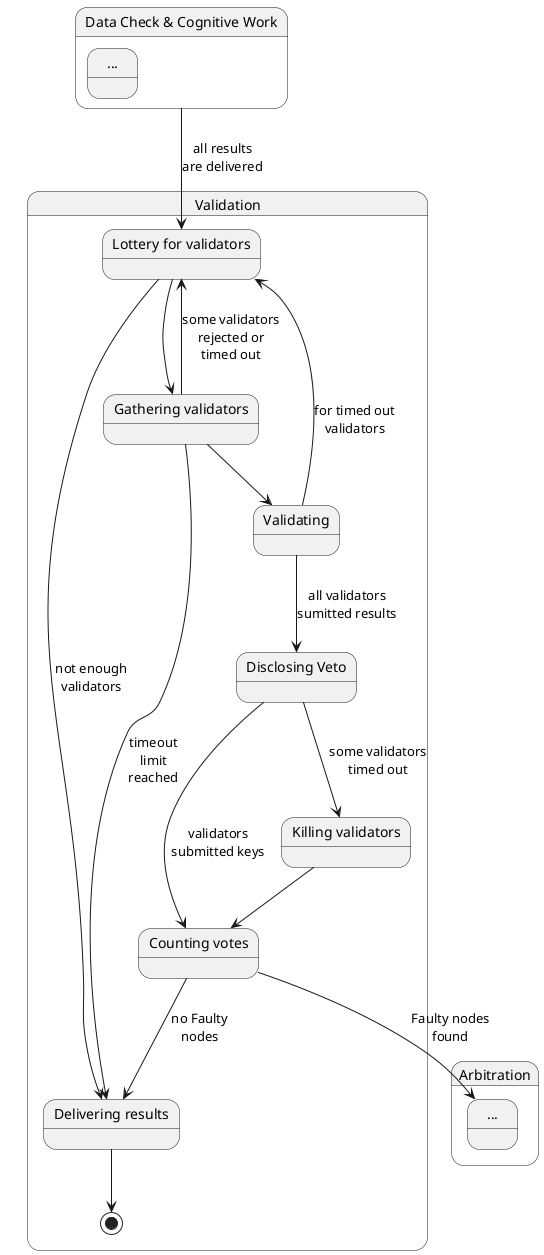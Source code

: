 @startuml
state "Data Check & Cognitive Work" as cognition {
  state "..." as prev
}

state "Validation" as validation {
  state "Lottery for validators" as lottery2
  state "Gathering validators" as wait2
  state "Validating" as validating
  state "Disclosing Veto" as disclosing1
  state "Counting votes" as counting1
  state "Killing validators" as killing1
  state "Delivering results" as delivering1

  cognition --> lottery2: all results\nare delivered
  lottery2 --> wait2
  lottery2 --> delivering1: not enough\nvalidators
  wait2 --> lottery2: some validators\nrejected or\ntimed out
  wait2 --> validating
  wait2 --> delivering1: timeout\nlimit\nreached
  validating --> lottery2: for timed out\nvalidators
  validating --> disclosing1: all validators\nsumitted results
  disclosing1 --> counting1: validators\nsubmitted keys
  disclosing1 --> killing1: some validators\ntimed out
  killing1 --> counting1
  counting1 --> delivering1: no Faulty\nnodes
  delivering1 --> [*]
}

state "Arbitration" as arbitration {
  state "..." as more
}

counting1 --> more: Faulty nodes\nfound
@enduml
